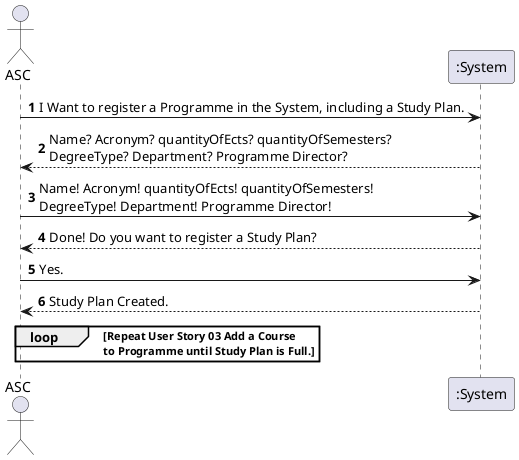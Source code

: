 @startuml
actor ASC as Admin
participant ":System" as System
autonumber

Admin -> System  : I Want to register a Programme in the System, including a Study Plan.
System --> Admin  : Name? Acronym? quantityOfEcts? quantityOfSemesters?  \nDegreeType? Department? Programme Director?
Admin -> System  : Name! Acronym! quantityOfEcts! quantityOfSemesters!  \nDegreeType! Department! Programme Director!
System --> Admin  : Done! Do you want to register a Study Plan?

Admin -> System : Yes.
System --> Admin : Study Plan Created.

loop Repeat User Story 03 Add a Course \nto Programme until Study Plan is Full.



end loop
@enduml